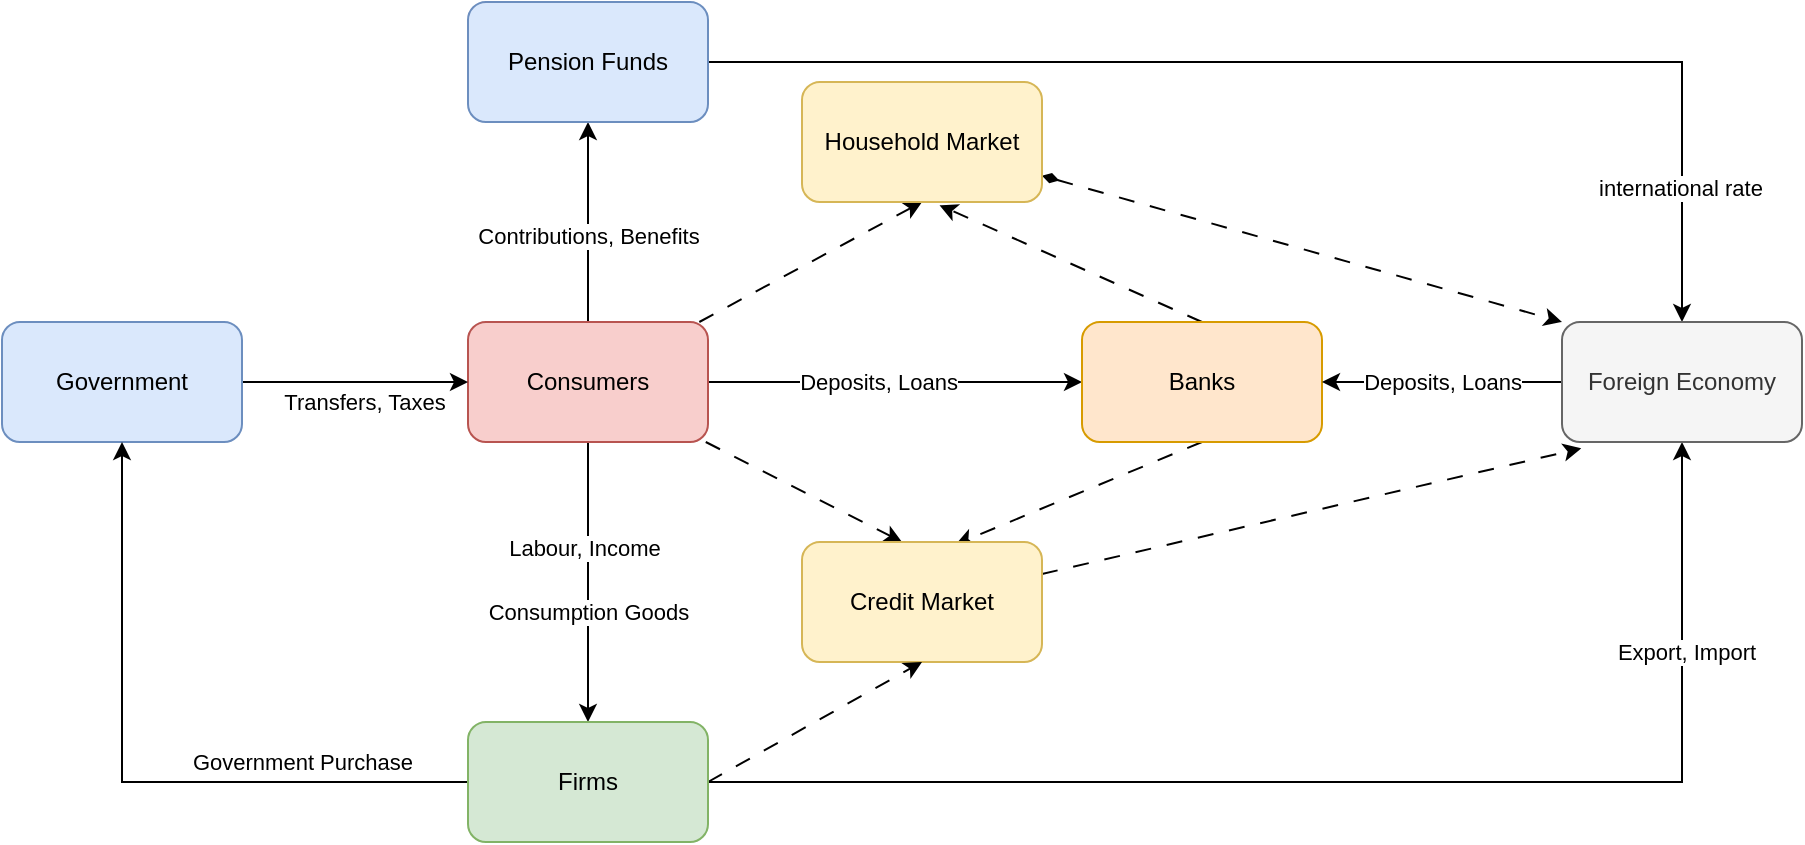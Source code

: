 <mxfile version="21.6.8" type="github">
  <diagram name="Page-1" id="IhEWBWBzaqd-4WDI_b_9">
    <mxGraphModel dx="1050" dy="542" grid="1" gridSize="10" guides="1" tooltips="1" connect="1" arrows="1" fold="1" page="1" pageScale="1" pageWidth="1100" pageHeight="850" math="0" shadow="0">
      <root>
        <mxCell id="0" />
        <mxCell id="1" parent="0" />
        <mxCell id="-wPZc4ewHmcxckylNS2w-4" style="edgeStyle=orthogonalEdgeStyle;rounded=0;orthogonalLoop=1;jettySize=auto;html=1;" edge="1" parent="1" source="-wPZc4ewHmcxckylNS2w-1" target="-wPZc4ewHmcxckylNS2w-3">
          <mxGeometry relative="1" as="geometry" />
        </mxCell>
        <mxCell id="-wPZc4ewHmcxckylNS2w-5" value="Deposits, Loans" style="edgeLabel;html=1;align=center;verticalAlign=middle;resizable=0;points=[];" vertex="1" connectable="0" parent="-wPZc4ewHmcxckylNS2w-4">
          <mxGeometry x="0.155" y="1" relative="1" as="geometry">
            <mxPoint x="-23" y="1" as="offset" />
          </mxGeometry>
        </mxCell>
        <mxCell id="-wPZc4ewHmcxckylNS2w-13" style="edgeStyle=orthogonalEdgeStyle;rounded=0;orthogonalLoop=1;jettySize=auto;html=1;" edge="1" parent="1" source="-wPZc4ewHmcxckylNS2w-1" target="-wPZc4ewHmcxckylNS2w-12">
          <mxGeometry relative="1" as="geometry" />
        </mxCell>
        <mxCell id="-wPZc4ewHmcxckylNS2w-14" value="Contributions, Benefits" style="edgeLabel;html=1;align=center;verticalAlign=middle;resizable=0;points=[];" vertex="1" connectable="0" parent="-wPZc4ewHmcxckylNS2w-13">
          <mxGeometry x="-0.129" relative="1" as="geometry">
            <mxPoint as="offset" />
          </mxGeometry>
        </mxCell>
        <mxCell id="-wPZc4ewHmcxckylNS2w-15" style="rounded=0;orthogonalLoop=1;jettySize=auto;html=1;entryX=0.5;entryY=1;entryDx=0;entryDy=0;dashed=1;dashPattern=8 8;" edge="1" parent="1" source="-wPZc4ewHmcxckylNS2w-1" target="-wPZc4ewHmcxckylNS2w-6">
          <mxGeometry relative="1" as="geometry" />
        </mxCell>
        <mxCell id="-wPZc4ewHmcxckylNS2w-19" style="rounded=0;orthogonalLoop=1;jettySize=auto;html=1;dashed=1;dashPattern=8 8;" edge="1" parent="1" source="-wPZc4ewHmcxckylNS2w-1" target="-wPZc4ewHmcxckylNS2w-17">
          <mxGeometry relative="1" as="geometry">
            <Array as="points">
              <mxPoint x="480" y="280" />
            </Array>
          </mxGeometry>
        </mxCell>
        <mxCell id="-wPZc4ewHmcxckylNS2w-22" style="edgeStyle=orthogonalEdgeStyle;rounded=0;orthogonalLoop=1;jettySize=auto;html=1;entryX=0.5;entryY=0;entryDx=0;entryDy=0;" edge="1" parent="1" source="-wPZc4ewHmcxckylNS2w-1" target="-wPZc4ewHmcxckylNS2w-20">
          <mxGeometry relative="1" as="geometry" />
        </mxCell>
        <mxCell id="-wPZc4ewHmcxckylNS2w-23" value="Labour, Income" style="edgeLabel;html=1;align=center;verticalAlign=middle;resizable=0;points=[];" vertex="1" connectable="0" parent="-wPZc4ewHmcxckylNS2w-22">
          <mxGeometry x="-0.24" y="-2" relative="1" as="geometry">
            <mxPoint as="offset" />
          </mxGeometry>
        </mxCell>
        <mxCell id="-wPZc4ewHmcxckylNS2w-27" value="Consumption Goods" style="edgeLabel;html=1;align=center;verticalAlign=middle;resizable=0;points=[];" vertex="1" connectable="0" parent="-wPZc4ewHmcxckylNS2w-22">
          <mxGeometry x="0.211" relative="1" as="geometry">
            <mxPoint as="offset" />
          </mxGeometry>
        </mxCell>
        <mxCell id="-wPZc4ewHmcxckylNS2w-1" value="Consumers" style="rounded=1;whiteSpace=wrap;html=1;fillColor=#f8cecc;strokeColor=#b85450;" vertex="1" parent="1">
          <mxGeometry x="263" y="170" width="120" height="60" as="geometry" />
        </mxCell>
        <mxCell id="-wPZc4ewHmcxckylNS2w-16" style="rounded=0;orthogonalLoop=1;jettySize=auto;html=1;entryX=0.573;entryY=1.027;entryDx=0;entryDy=0;entryPerimeter=0;dashed=1;dashPattern=8 8;exitX=0.5;exitY=0;exitDx=0;exitDy=0;" edge="1" parent="1" source="-wPZc4ewHmcxckylNS2w-3" target="-wPZc4ewHmcxckylNS2w-6">
          <mxGeometry relative="1" as="geometry" />
        </mxCell>
        <mxCell id="-wPZc4ewHmcxckylNS2w-18" style="rounded=0;orthogonalLoop=1;jettySize=auto;html=1;entryX=0.64;entryY=0.02;entryDx=0;entryDy=0;dashed=1;dashPattern=8 8;exitX=0.5;exitY=1;exitDx=0;exitDy=0;entryPerimeter=0;" edge="1" parent="1" source="-wPZc4ewHmcxckylNS2w-3" target="-wPZc4ewHmcxckylNS2w-17">
          <mxGeometry relative="1" as="geometry">
            <mxPoint x="640" y="240" as="sourcePoint" />
          </mxGeometry>
        </mxCell>
        <mxCell id="-wPZc4ewHmcxckylNS2w-3" value="Banks" style="rounded=1;whiteSpace=wrap;html=1;fillColor=#ffe6cc;strokeColor=#d79b00;" vertex="1" parent="1">
          <mxGeometry x="570" y="170" width="120" height="60" as="geometry" />
        </mxCell>
        <mxCell id="-wPZc4ewHmcxckylNS2w-35" style="rounded=0;orthogonalLoop=1;jettySize=auto;html=1;entryX=0;entryY=0;entryDx=0;entryDy=0;startArrow=diamondThin;startFill=1;dashed=1;dashPattern=8 8;" edge="1" parent="1" source="-wPZc4ewHmcxckylNS2w-6" target="-wPZc4ewHmcxckylNS2w-28">
          <mxGeometry relative="1" as="geometry" />
        </mxCell>
        <mxCell id="-wPZc4ewHmcxckylNS2w-6" value="Household Market" style="rounded=1;whiteSpace=wrap;html=1;fillColor=#fff2cc;strokeColor=#d6b656;" vertex="1" parent="1">
          <mxGeometry x="430" y="50" width="120" height="60" as="geometry" />
        </mxCell>
        <mxCell id="-wPZc4ewHmcxckylNS2w-10" style="edgeStyle=orthogonalEdgeStyle;rounded=0;orthogonalLoop=1;jettySize=auto;html=1;entryX=0;entryY=0.5;entryDx=0;entryDy=0;" edge="1" parent="1" source="-wPZc4ewHmcxckylNS2w-9" target="-wPZc4ewHmcxckylNS2w-1">
          <mxGeometry relative="1" as="geometry" />
        </mxCell>
        <mxCell id="-wPZc4ewHmcxckylNS2w-11" value="Transfers, Taxes" style="edgeLabel;html=1;align=center;verticalAlign=middle;resizable=0;points=[];" vertex="1" connectable="0" parent="-wPZc4ewHmcxckylNS2w-10">
          <mxGeometry x="-0.216" relative="1" as="geometry">
            <mxPoint x="16" y="10" as="offset" />
          </mxGeometry>
        </mxCell>
        <mxCell id="-wPZc4ewHmcxckylNS2w-9" value="Government" style="rounded=1;whiteSpace=wrap;html=1;fillColor=#dae8fc;strokeColor=#6c8ebf;" vertex="1" parent="1">
          <mxGeometry x="30" y="170" width="120" height="60" as="geometry" />
        </mxCell>
        <mxCell id="-wPZc4ewHmcxckylNS2w-33" style="edgeStyle=orthogonalEdgeStyle;rounded=0;orthogonalLoop=1;jettySize=auto;html=1;entryX=0.5;entryY=0;entryDx=0;entryDy=0;" edge="1" parent="1" source="-wPZc4ewHmcxckylNS2w-12" target="-wPZc4ewHmcxckylNS2w-28">
          <mxGeometry relative="1" as="geometry" />
        </mxCell>
        <mxCell id="-wPZc4ewHmcxckylNS2w-34" value="international rate" style="edgeLabel;html=1;align=center;verticalAlign=middle;resizable=0;points=[];" vertex="1" connectable="0" parent="-wPZc4ewHmcxckylNS2w-33">
          <mxGeometry x="0.782" y="-1" relative="1" as="geometry">
            <mxPoint as="offset" />
          </mxGeometry>
        </mxCell>
        <mxCell id="-wPZc4ewHmcxckylNS2w-12" value="Pension Funds" style="rounded=1;whiteSpace=wrap;html=1;fillColor=#dae8fc;strokeColor=#6c8ebf;" vertex="1" parent="1">
          <mxGeometry x="263" y="10" width="120" height="60" as="geometry" />
        </mxCell>
        <mxCell id="-wPZc4ewHmcxckylNS2w-36" style="rounded=0;orthogonalLoop=1;jettySize=auto;html=1;entryX=0.08;entryY=1.053;entryDx=0;entryDy=0;entryPerimeter=0;dashed=1;dashPattern=8 8;" edge="1" parent="1" source="-wPZc4ewHmcxckylNS2w-17" target="-wPZc4ewHmcxckylNS2w-28">
          <mxGeometry relative="1" as="geometry" />
        </mxCell>
        <mxCell id="-wPZc4ewHmcxckylNS2w-17" value="Credit Market" style="rounded=1;whiteSpace=wrap;html=1;fillColor=#fff2cc;strokeColor=#d6b656;" vertex="1" parent="1">
          <mxGeometry x="430" y="280" width="120" height="60" as="geometry" />
        </mxCell>
        <mxCell id="-wPZc4ewHmcxckylNS2w-24" style="rounded=0;orthogonalLoop=1;jettySize=auto;html=1;entryX=0.5;entryY=1;entryDx=0;entryDy=0;exitX=1;exitY=0.5;exitDx=0;exitDy=0;dashed=1;dashPattern=8 8;" edge="1" parent="1" source="-wPZc4ewHmcxckylNS2w-20" target="-wPZc4ewHmcxckylNS2w-17">
          <mxGeometry relative="1" as="geometry" />
        </mxCell>
        <mxCell id="-wPZc4ewHmcxckylNS2w-25" style="edgeStyle=orthogonalEdgeStyle;rounded=0;orthogonalLoop=1;jettySize=auto;html=1;" edge="1" parent="1" source="-wPZc4ewHmcxckylNS2w-20" target="-wPZc4ewHmcxckylNS2w-9">
          <mxGeometry relative="1" as="geometry" />
        </mxCell>
        <mxCell id="-wPZc4ewHmcxckylNS2w-26" value="Government Purchase" style="edgeLabel;html=1;align=center;verticalAlign=middle;resizable=0;points=[];" vertex="1" connectable="0" parent="-wPZc4ewHmcxckylNS2w-25">
          <mxGeometry x="-0.357" relative="1" as="geometry">
            <mxPoint x="27" y="-10" as="offset" />
          </mxGeometry>
        </mxCell>
        <mxCell id="-wPZc4ewHmcxckylNS2w-31" style="edgeStyle=orthogonalEdgeStyle;rounded=0;orthogonalLoop=1;jettySize=auto;html=1;entryX=0.5;entryY=1;entryDx=0;entryDy=0;" edge="1" parent="1" source="-wPZc4ewHmcxckylNS2w-20" target="-wPZc4ewHmcxckylNS2w-28">
          <mxGeometry relative="1" as="geometry" />
        </mxCell>
        <mxCell id="-wPZc4ewHmcxckylNS2w-32" value="Export, Import" style="edgeLabel;html=1;align=center;verticalAlign=middle;resizable=0;points=[];" vertex="1" connectable="0" parent="-wPZc4ewHmcxckylNS2w-31">
          <mxGeometry x="0.681" y="-2" relative="1" as="geometry">
            <mxPoint as="offset" />
          </mxGeometry>
        </mxCell>
        <mxCell id="-wPZc4ewHmcxckylNS2w-20" value="Firms" style="rounded=1;whiteSpace=wrap;html=1;fillColor=#d5e8d4;strokeColor=#82b366;" vertex="1" parent="1">
          <mxGeometry x="263" y="370" width="120" height="60" as="geometry" />
        </mxCell>
        <mxCell id="-wPZc4ewHmcxckylNS2w-29" style="edgeStyle=orthogonalEdgeStyle;rounded=0;orthogonalLoop=1;jettySize=auto;html=1;entryX=1;entryY=0.5;entryDx=0;entryDy=0;" edge="1" parent="1" source="-wPZc4ewHmcxckylNS2w-28" target="-wPZc4ewHmcxckylNS2w-3">
          <mxGeometry relative="1" as="geometry" />
        </mxCell>
        <mxCell id="-wPZc4ewHmcxckylNS2w-30" value="Deposits, Loans" style="edgeLabel;html=1;align=center;verticalAlign=middle;resizable=0;points=[];" vertex="1" connectable="0" parent="-wPZc4ewHmcxckylNS2w-29">
          <mxGeometry x="0.12" y="1" relative="1" as="geometry">
            <mxPoint x="7" y="-1" as="offset" />
          </mxGeometry>
        </mxCell>
        <mxCell id="-wPZc4ewHmcxckylNS2w-28" value="Foreign Economy" style="rounded=1;whiteSpace=wrap;html=1;fillColor=#f5f5f5;fontColor=#333333;strokeColor=#666666;" vertex="1" parent="1">
          <mxGeometry x="810" y="170" width="120" height="60" as="geometry" />
        </mxCell>
      </root>
    </mxGraphModel>
  </diagram>
</mxfile>

